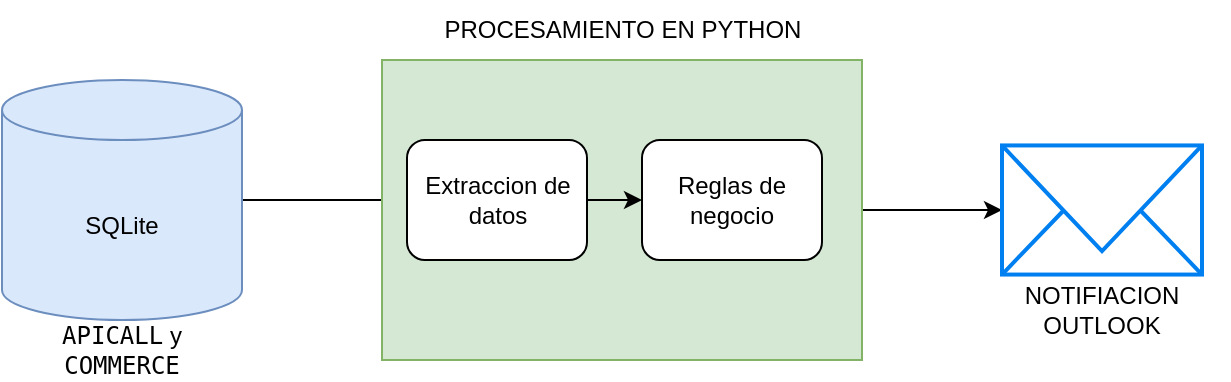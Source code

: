 <mxfile version="22.1.17" type="device">
  <diagram name="Página-1" id="hZttYhd8SdxmW8RzCqOH">
    <mxGraphModel dx="910" dy="459" grid="1" gridSize="10" guides="1" tooltips="1" connect="1" arrows="1" fold="1" page="1" pageScale="1" pageWidth="827" pageHeight="1169" math="0" shadow="0">
      <root>
        <mxCell id="0" />
        <mxCell id="1" parent="0" />
        <mxCell id="FnllOQYHcr4qxD75AXps-10" style="edgeStyle=orthogonalEdgeStyle;rounded=0;orthogonalLoop=1;jettySize=auto;html=1;exitX=1;exitY=0.5;exitDx=0;exitDy=0;exitPerimeter=0;" edge="1" parent="1" source="FnllOQYHcr4qxD75AXps-1" target="FnllOQYHcr4qxD75AXps-9">
          <mxGeometry relative="1" as="geometry" />
        </mxCell>
        <mxCell id="FnllOQYHcr4qxD75AXps-1" value="SQLite" style="shape=cylinder3;whiteSpace=wrap;html=1;boundedLbl=1;backgroundOutline=1;size=15;fillColor=#dae8fc;strokeColor=#6c8ebf;" vertex="1" parent="1">
          <mxGeometry x="40" y="100" width="120" height="120" as="geometry" />
        </mxCell>
        <mxCell id="FnllOQYHcr4qxD75AXps-2" value="&lt;code&gt;APICALL&lt;/code&gt; y &lt;code&gt;COMMERCE&lt;/code&gt;" style="text;html=1;strokeColor=none;fillColor=none;align=center;verticalAlign=middle;whiteSpace=wrap;rounded=0;" vertex="1" parent="1">
          <mxGeometry x="40" y="220" width="120" height="30" as="geometry" />
        </mxCell>
        <mxCell id="FnllOQYHcr4qxD75AXps-17" style="edgeStyle=orthogonalEdgeStyle;rounded=0;orthogonalLoop=1;jettySize=auto;html=1;exitX=1;exitY=0.5;exitDx=0;exitDy=0;" edge="1" parent="1" source="FnllOQYHcr4qxD75AXps-3" target="FnllOQYHcr4qxD75AXps-12">
          <mxGeometry relative="1" as="geometry" />
        </mxCell>
        <mxCell id="FnllOQYHcr4qxD75AXps-3" value="" style="rounded=0;whiteSpace=wrap;html=1;fillColor=#d5e8d4;strokeColor=#82b366;" vertex="1" parent="1">
          <mxGeometry x="230" y="90" width="240" height="150" as="geometry" />
        </mxCell>
        <mxCell id="FnllOQYHcr4qxD75AXps-6" value="PROCESAMIENTO EN PYTHON" style="text;html=1;strokeColor=none;fillColor=none;align=center;verticalAlign=middle;whiteSpace=wrap;rounded=0;" vertex="1" parent="1">
          <mxGeometry x="247.5" y="60" width="205" height="30" as="geometry" />
        </mxCell>
        <mxCell id="FnllOQYHcr4qxD75AXps-16" style="edgeStyle=orthogonalEdgeStyle;rounded=0;orthogonalLoop=1;jettySize=auto;html=1;exitX=1;exitY=0.5;exitDx=0;exitDy=0;entryX=0;entryY=0.5;entryDx=0;entryDy=0;" edge="1" parent="1" source="FnllOQYHcr4qxD75AXps-9" target="FnllOQYHcr4qxD75AXps-11">
          <mxGeometry relative="1" as="geometry" />
        </mxCell>
        <mxCell id="FnllOQYHcr4qxD75AXps-9" value="Extraccion de datos" style="rounded=1;whiteSpace=wrap;html=1;" vertex="1" parent="1">
          <mxGeometry x="242.5" y="130" width="90" height="60" as="geometry" />
        </mxCell>
        <mxCell id="FnllOQYHcr4qxD75AXps-11" value="Reglas de negocio" style="rounded=1;whiteSpace=wrap;html=1;" vertex="1" parent="1">
          <mxGeometry x="360" y="130" width="90" height="60" as="geometry" />
        </mxCell>
        <mxCell id="FnllOQYHcr4qxD75AXps-12" value="" style="html=1;verticalLabelPosition=bottom;align=center;labelBackgroundColor=#ffffff;verticalAlign=top;strokeWidth=2;strokeColor=#0080F0;shadow=0;dashed=0;shape=mxgraph.ios7.icons.mail;" vertex="1" parent="1">
          <mxGeometry x="540" y="132.72" width="100" height="64.56" as="geometry" />
        </mxCell>
        <mxCell id="FnllOQYHcr4qxD75AXps-18" value="NOTIFIACION OUTLOOK" style="text;html=1;strokeColor=none;fillColor=none;align=center;verticalAlign=middle;whiteSpace=wrap;rounded=0;" vertex="1" parent="1">
          <mxGeometry x="526.88" y="200" width="126.25" height="30" as="geometry" />
        </mxCell>
      </root>
    </mxGraphModel>
  </diagram>
</mxfile>
